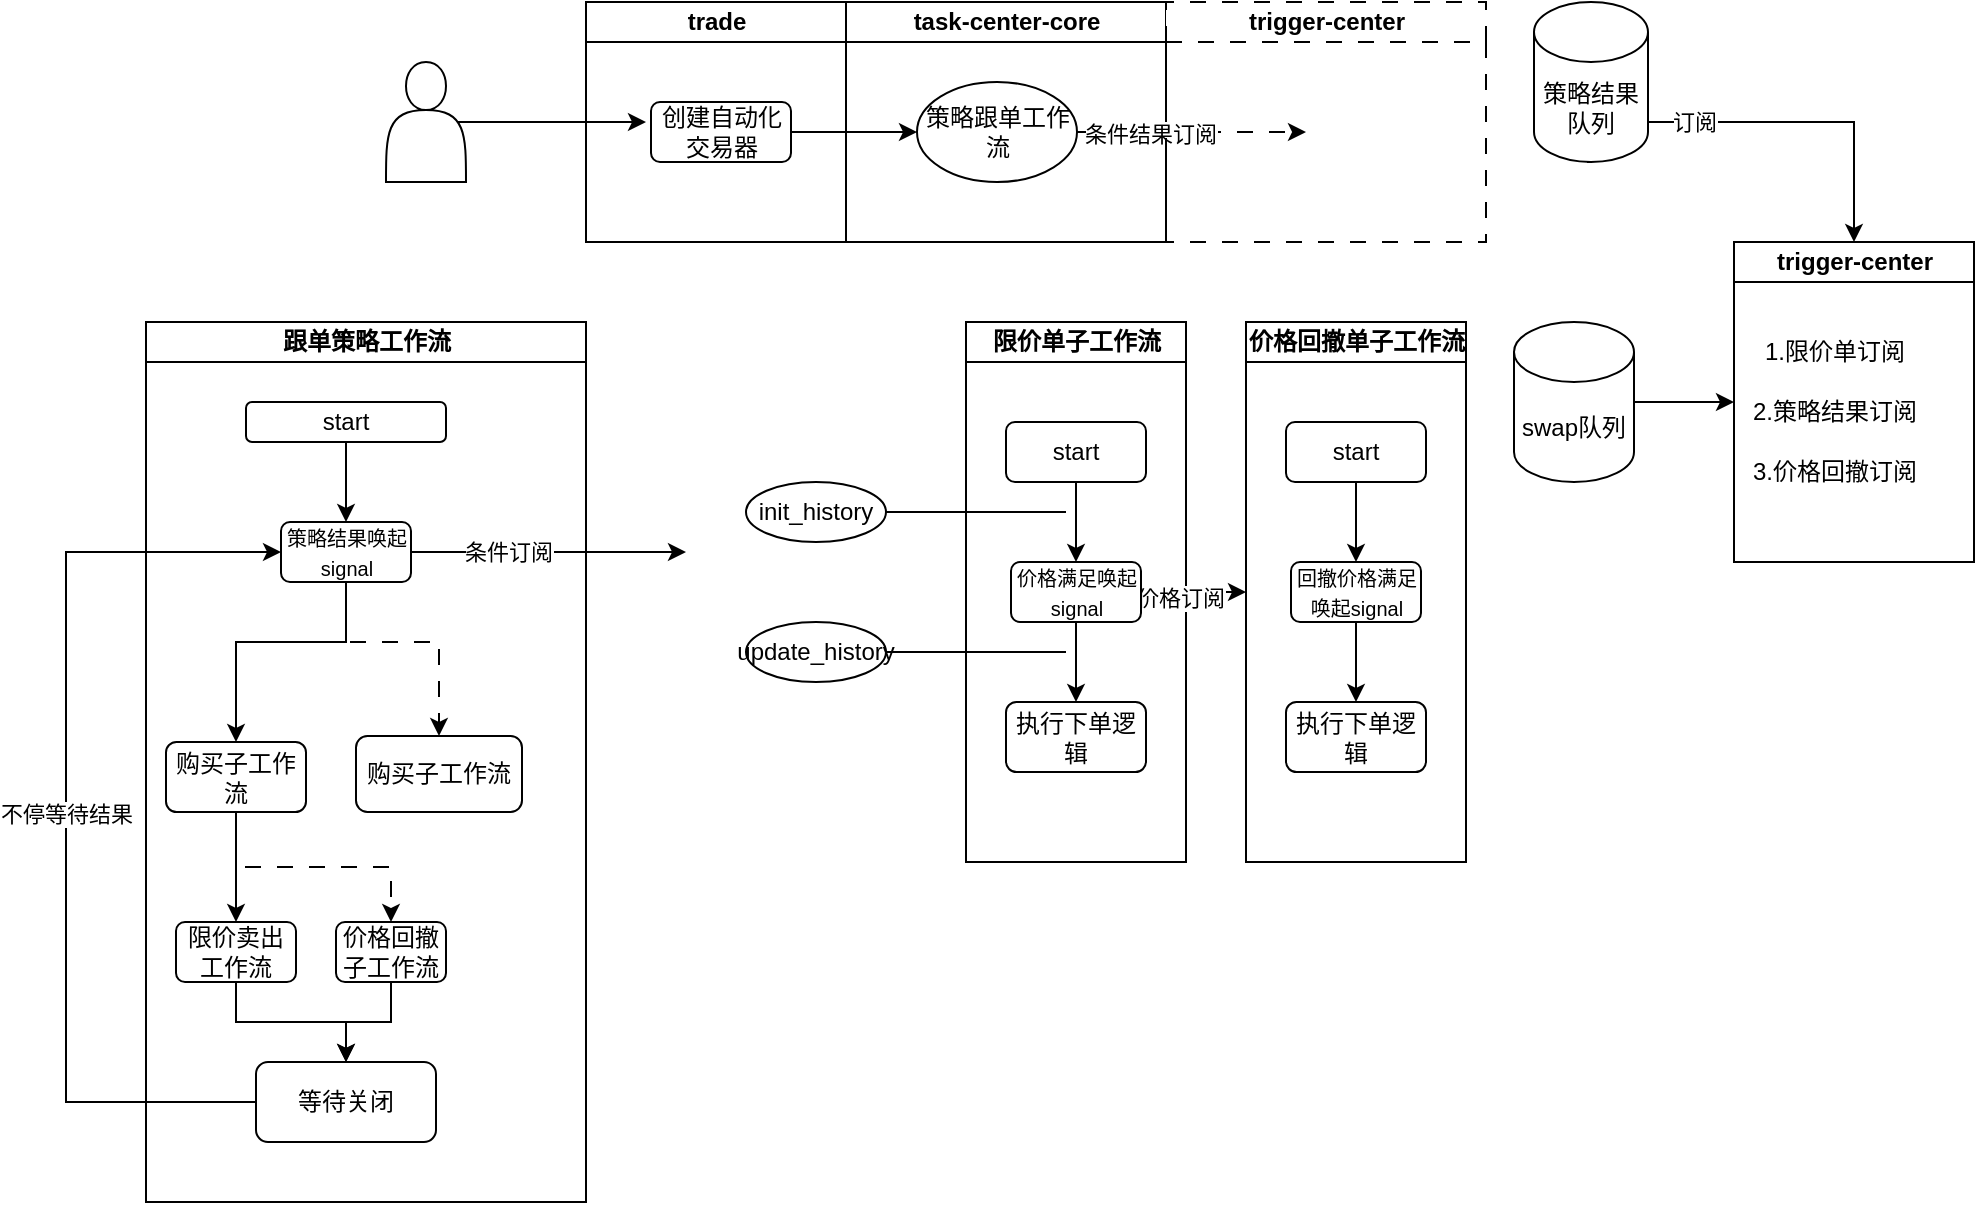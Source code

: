 <mxfile version="28.0.7">
  <diagram name="第 1 页" id="Wm7DjzOjhY3zY5XrvVqz">
    <mxGraphModel dx="2237" dy="775" grid="1" gridSize="10" guides="1" tooltips="1" connect="1" arrows="1" fold="1" page="1" pageScale="1" pageWidth="827" pageHeight="1169" math="0" shadow="0">
      <root>
        <mxCell id="0" />
        <mxCell id="1" parent="0" />
        <mxCell id="rgNBKKupeEj_MK_goelM-68" style="edgeStyle=orthogonalEdgeStyle;rounded=0;orthogonalLoop=1;jettySize=auto;html=1;exitX=0.9;exitY=0.5;exitDx=0;exitDy=0;exitPerimeter=0;" parent="1" source="tRNVDW8AJXRH3d491mD7-56" edge="1">
          <mxGeometry relative="1" as="geometry">
            <mxPoint x="-20" y="150" as="targetPoint" />
          </mxGeometry>
        </mxCell>
        <mxCell id="tRNVDW8AJXRH3d491mD7-56" value="" style="shape=actor;whiteSpace=wrap;html=1;" parent="1" vertex="1">
          <mxGeometry x="-150" y="120" width="40" height="60" as="geometry" />
        </mxCell>
        <mxCell id="rgNBKKupeEj_MK_goelM-48" style="edgeStyle=orthogonalEdgeStyle;rounded=0;orthogonalLoop=1;jettySize=auto;html=1;exitX=0.5;exitY=1;exitDx=0;exitDy=0;exitPerimeter=0;entryX=0.5;entryY=0;entryDx=0;entryDy=0;" parent="1" source="tRNVDW8AJXRH3d491mD7-62" target="rgNBKKupeEj_MK_goelM-39" edge="1">
          <mxGeometry relative="1" as="geometry">
            <Array as="points">
              <mxPoint x="451" y="150" />
              <mxPoint x="584" y="150" />
            </Array>
          </mxGeometry>
        </mxCell>
        <mxCell id="rgNBKKupeEj_MK_goelM-49" value="订阅" style="edgeLabel;html=1;align=center;verticalAlign=middle;resizable=0;points=[];" parent="rgNBKKupeEj_MK_goelM-48" vertex="1" connectable="0">
          <mxGeometry x="-0.306" relative="1" as="geometry">
            <mxPoint as="offset" />
          </mxGeometry>
        </mxCell>
        <mxCell id="tRNVDW8AJXRH3d491mD7-62" value="策略结果队列" style="shape=cylinder3;whiteSpace=wrap;html=1;boundedLbl=1;backgroundOutline=1;size=15;" parent="1" vertex="1">
          <mxGeometry x="424" y="90" width="57" height="80" as="geometry" />
        </mxCell>
        <mxCell id="tRNVDW8AJXRH3d491mD7-53" value="trade" style="swimlane;startSize=20;html=1;" parent="1" vertex="1">
          <mxGeometry x="-50" y="90" width="130" height="120" as="geometry" />
        </mxCell>
        <mxCell id="tRNVDW8AJXRH3d491mD7-59" value="创建&lt;span style=&quot;background-color: transparent; color: light-dark(rgb(0, 0, 0), rgb(255, 255, 255));&quot;&gt;自动化交易器&lt;/span&gt;" style="rounded=1;whiteSpace=wrap;html=1;" parent="tRNVDW8AJXRH3d491mD7-53" vertex="1">
          <mxGeometry x="32.5" y="50" width="70" height="30" as="geometry" />
        </mxCell>
        <mxCell id="tRNVDW8AJXRH3d491mD7-54" value="task-center-core" style="swimlane;startSize=20;html=1;" parent="1" vertex="1">
          <mxGeometry x="80" y="90" width="160" height="120" as="geometry" />
        </mxCell>
        <mxCell id="rgNBKKupeEj_MK_goelM-58" style="edgeStyle=orthogonalEdgeStyle;rounded=0;orthogonalLoop=1;jettySize=auto;html=1;exitX=1;exitY=0.5;exitDx=0;exitDy=0;dashed=1;dashPattern=8 8;" parent="tRNVDW8AJXRH3d491mD7-54" source="tRNVDW8AJXRH3d491mD7-110" edge="1">
          <mxGeometry relative="1" as="geometry">
            <mxPoint x="230" y="65" as="targetPoint" />
          </mxGeometry>
        </mxCell>
        <mxCell id="rgNBKKupeEj_MK_goelM-59" value="条件结果订阅" style="edgeLabel;html=1;align=center;verticalAlign=middle;resizable=0;points=[];" parent="rgNBKKupeEj_MK_goelM-58" vertex="1" connectable="0">
          <mxGeometry x="-0.365" y="-1" relative="1" as="geometry">
            <mxPoint as="offset" />
          </mxGeometry>
        </mxCell>
        <mxCell id="tRNVDW8AJXRH3d491mD7-110" value="策略跟单工作流" style="ellipse;whiteSpace=wrap;html=1;" parent="tRNVDW8AJXRH3d491mD7-54" vertex="1">
          <mxGeometry x="35.5" y="40" width="80" height="50" as="geometry" />
        </mxCell>
        <mxCell id="rgNBKKupeEj_MK_goelM-20" value="跟单策略工作流" style="swimlane;startSize=20;html=1;" parent="1" vertex="1">
          <mxGeometry x="-270" y="250" width="220" height="440" as="geometry" />
        </mxCell>
        <mxCell id="rgNBKKupeEj_MK_goelM-24" style="edgeStyle=orthogonalEdgeStyle;rounded=0;orthogonalLoop=1;jettySize=auto;html=1;exitX=0.5;exitY=1;exitDx=0;exitDy=0;entryX=0.5;entryY=0;entryDx=0;entryDy=0;" parent="rgNBKKupeEj_MK_goelM-20" source="rgNBKKupeEj_MK_goelM-21" target="rgNBKKupeEj_MK_goelM-22" edge="1">
          <mxGeometry relative="1" as="geometry" />
        </mxCell>
        <mxCell id="rgNBKKupeEj_MK_goelM-21" value="start" style="rounded=1;whiteSpace=wrap;html=1;" parent="rgNBKKupeEj_MK_goelM-20" vertex="1">
          <mxGeometry x="50" y="40" width="100" height="20" as="geometry" />
        </mxCell>
        <mxCell id="rgNBKKupeEj_MK_goelM-25" style="edgeStyle=orthogonalEdgeStyle;rounded=0;orthogonalLoop=1;jettySize=auto;html=1;exitX=0.5;exitY=1;exitDx=0;exitDy=0;entryX=0.5;entryY=0;entryDx=0;entryDy=0;" parent="rgNBKKupeEj_MK_goelM-20" source="rgNBKKupeEj_MK_goelM-22" target="rgNBKKupeEj_MK_goelM-23" edge="1">
          <mxGeometry relative="1" as="geometry">
            <Array as="points">
              <mxPoint x="100" y="160" />
              <mxPoint x="45" y="160" />
            </Array>
          </mxGeometry>
        </mxCell>
        <mxCell id="xhZTuCKGOpIAQWs4_32T-6" style="edgeStyle=orthogonalEdgeStyle;rounded=0;orthogonalLoop=1;jettySize=auto;html=1;exitX=0.5;exitY=1;exitDx=0;exitDy=0;entryX=0.5;entryY=0;entryDx=0;entryDy=0;dashed=1;dashPattern=8 8;" edge="1" parent="rgNBKKupeEj_MK_goelM-20" source="rgNBKKupeEj_MK_goelM-22" target="xhZTuCKGOpIAQWs4_32T-5">
          <mxGeometry relative="1" as="geometry">
            <Array as="points">
              <mxPoint x="100" y="160" />
              <mxPoint x="147" y="160" />
            </Array>
          </mxGeometry>
        </mxCell>
        <mxCell id="xhZTuCKGOpIAQWs4_32T-21" style="edgeStyle=orthogonalEdgeStyle;rounded=0;orthogonalLoop=1;jettySize=auto;html=1;exitX=1;exitY=0.5;exitDx=0;exitDy=0;" edge="1" parent="rgNBKKupeEj_MK_goelM-20" source="rgNBKKupeEj_MK_goelM-22">
          <mxGeometry relative="1" as="geometry">
            <mxPoint x="270" y="115" as="targetPoint" />
          </mxGeometry>
        </mxCell>
        <mxCell id="xhZTuCKGOpIAQWs4_32T-22" value="条件订阅" style="edgeLabel;html=1;align=center;verticalAlign=middle;resizable=0;points=[];" vertex="1" connectable="0" parent="xhZTuCKGOpIAQWs4_32T-21">
          <mxGeometry x="-0.297" relative="1" as="geometry">
            <mxPoint as="offset" />
          </mxGeometry>
        </mxCell>
        <mxCell id="rgNBKKupeEj_MK_goelM-22" value="&lt;span style=&quot;font-size: 10px;&quot;&gt;策略结果唤起signal&lt;/span&gt;" style="rounded=1;whiteSpace=wrap;html=1;" parent="rgNBKKupeEj_MK_goelM-20" vertex="1">
          <mxGeometry x="67.5" y="100" width="65" height="30" as="geometry" />
        </mxCell>
        <mxCell id="xhZTuCKGOpIAQWs4_32T-9" style="edgeStyle=orthogonalEdgeStyle;rounded=0;orthogonalLoop=1;jettySize=auto;html=1;exitX=0.5;exitY=1;exitDx=0;exitDy=0;entryX=0.5;entryY=0;entryDx=0;entryDy=0;" edge="1" parent="rgNBKKupeEj_MK_goelM-20" source="rgNBKKupeEj_MK_goelM-23" target="xhZTuCKGOpIAQWs4_32T-7">
          <mxGeometry relative="1" as="geometry" />
        </mxCell>
        <mxCell id="xhZTuCKGOpIAQWs4_32T-10" style="edgeStyle=orthogonalEdgeStyle;rounded=0;orthogonalLoop=1;jettySize=auto;html=1;exitX=0.5;exitY=1;exitDx=0;exitDy=0;entryX=0.5;entryY=0;entryDx=0;entryDy=0;dashed=1;dashPattern=8 8;" edge="1" parent="rgNBKKupeEj_MK_goelM-20" source="rgNBKKupeEj_MK_goelM-23" target="xhZTuCKGOpIAQWs4_32T-8">
          <mxGeometry relative="1" as="geometry" />
        </mxCell>
        <mxCell id="rgNBKKupeEj_MK_goelM-23" value="购买子工作流" style="rounded=1;whiteSpace=wrap;html=1;" parent="rgNBKKupeEj_MK_goelM-20" vertex="1">
          <mxGeometry x="10" y="210" width="70" height="35" as="geometry" />
        </mxCell>
        <mxCell id="xhZTuCKGOpIAQWs4_32T-5" value="购买子工作流" style="rounded=1;whiteSpace=wrap;html=1;" vertex="1" parent="rgNBKKupeEj_MK_goelM-20">
          <mxGeometry x="105" y="207" width="83" height="38" as="geometry" />
        </mxCell>
        <mxCell id="xhZTuCKGOpIAQWs4_32T-12" style="edgeStyle=orthogonalEdgeStyle;rounded=0;orthogonalLoop=1;jettySize=auto;html=1;exitX=0.5;exitY=1;exitDx=0;exitDy=0;entryX=0.5;entryY=0;entryDx=0;entryDy=0;" edge="1" parent="rgNBKKupeEj_MK_goelM-20" source="xhZTuCKGOpIAQWs4_32T-7" target="xhZTuCKGOpIAQWs4_32T-11">
          <mxGeometry relative="1" as="geometry" />
        </mxCell>
        <mxCell id="xhZTuCKGOpIAQWs4_32T-7" value="限价卖出工作流" style="rounded=1;whiteSpace=wrap;html=1;" vertex="1" parent="rgNBKKupeEj_MK_goelM-20">
          <mxGeometry x="15" y="300" width="60" height="30" as="geometry" />
        </mxCell>
        <mxCell id="xhZTuCKGOpIAQWs4_32T-13" style="edgeStyle=orthogonalEdgeStyle;rounded=0;orthogonalLoop=1;jettySize=auto;html=1;exitX=0.5;exitY=1;exitDx=0;exitDy=0;entryX=0.5;entryY=0;entryDx=0;entryDy=0;" edge="1" parent="rgNBKKupeEj_MK_goelM-20" source="xhZTuCKGOpIAQWs4_32T-8" target="xhZTuCKGOpIAQWs4_32T-11">
          <mxGeometry relative="1" as="geometry" />
        </mxCell>
        <mxCell id="xhZTuCKGOpIAQWs4_32T-8" value="价格回撤子工作流" style="rounded=1;whiteSpace=wrap;html=1;" vertex="1" parent="rgNBKKupeEj_MK_goelM-20">
          <mxGeometry x="95" y="300" width="55" height="30" as="geometry" />
        </mxCell>
        <mxCell id="xhZTuCKGOpIAQWs4_32T-14" value="不停等待结果" style="edgeStyle=orthogonalEdgeStyle;rounded=0;orthogonalLoop=1;jettySize=auto;html=1;exitX=0;exitY=0.5;exitDx=0;exitDy=0;entryX=0;entryY=0.5;entryDx=0;entryDy=0;" edge="1" parent="rgNBKKupeEj_MK_goelM-20" source="xhZTuCKGOpIAQWs4_32T-11" target="rgNBKKupeEj_MK_goelM-22">
          <mxGeometry relative="1" as="geometry">
            <mxPoint x="-50" y="110" as="targetPoint" />
            <Array as="points">
              <mxPoint x="-40" y="390" />
              <mxPoint x="-40" y="115" />
            </Array>
          </mxGeometry>
        </mxCell>
        <mxCell id="xhZTuCKGOpIAQWs4_32T-11" value="等待关闭" style="rounded=1;whiteSpace=wrap;html=1;" vertex="1" parent="rgNBKKupeEj_MK_goelM-20">
          <mxGeometry x="55" y="370" width="90" height="40" as="geometry" />
        </mxCell>
        <mxCell id="rgNBKKupeEj_MK_goelM-27" value="限价单子工作流" style="swimlane;startSize=20;html=1;" parent="1" vertex="1">
          <mxGeometry x="140" y="250" width="110" height="270" as="geometry" />
        </mxCell>
        <mxCell id="rgNBKKupeEj_MK_goelM-28" style="edgeStyle=orthogonalEdgeStyle;rounded=0;orthogonalLoop=1;jettySize=auto;html=1;exitX=0.5;exitY=1;exitDx=0;exitDy=0;entryX=0.5;entryY=0;entryDx=0;entryDy=0;" parent="rgNBKKupeEj_MK_goelM-27" source="rgNBKKupeEj_MK_goelM-29" target="rgNBKKupeEj_MK_goelM-31" edge="1">
          <mxGeometry relative="1" as="geometry">
            <Array as="points">
              <mxPoint x="55" y="100" />
              <mxPoint x="55" y="100" />
            </Array>
          </mxGeometry>
        </mxCell>
        <mxCell id="rgNBKKupeEj_MK_goelM-29" value="start" style="rounded=1;whiteSpace=wrap;html=1;" parent="rgNBKKupeEj_MK_goelM-27" vertex="1">
          <mxGeometry x="20" y="50" width="70" height="30" as="geometry" />
        </mxCell>
        <mxCell id="rgNBKKupeEj_MK_goelM-30" style="edgeStyle=orthogonalEdgeStyle;rounded=0;orthogonalLoop=1;jettySize=auto;html=1;exitX=0.5;exitY=1;exitDx=0;exitDy=0;entryX=0.5;entryY=0;entryDx=0;entryDy=0;" parent="rgNBKKupeEj_MK_goelM-27" source="rgNBKKupeEj_MK_goelM-31" target="rgNBKKupeEj_MK_goelM-32" edge="1">
          <mxGeometry relative="1" as="geometry" />
        </mxCell>
        <mxCell id="xhZTuCKGOpIAQWs4_32T-24" style="edgeStyle=orthogonalEdgeStyle;rounded=0;orthogonalLoop=1;jettySize=auto;html=1;exitX=1;exitY=0.5;exitDx=0;exitDy=0;" edge="1" parent="rgNBKKupeEj_MK_goelM-27" source="rgNBKKupeEj_MK_goelM-31">
          <mxGeometry relative="1" as="geometry">
            <mxPoint x="140" y="135" as="targetPoint" />
          </mxGeometry>
        </mxCell>
        <mxCell id="xhZTuCKGOpIAQWs4_32T-25" value="价格订阅" style="edgeLabel;html=1;align=center;verticalAlign=middle;resizable=0;points=[];" vertex="1" connectable="0" parent="xhZTuCKGOpIAQWs4_32T-24">
          <mxGeometry x="-0.264" y="-3" relative="1" as="geometry">
            <mxPoint as="offset" />
          </mxGeometry>
        </mxCell>
        <mxCell id="rgNBKKupeEj_MK_goelM-31" value="&lt;span style=&quot;font-size: 10px;&quot;&gt;价格满足唤起signal&lt;/span&gt;" style="rounded=1;whiteSpace=wrap;html=1;" parent="rgNBKKupeEj_MK_goelM-27" vertex="1">
          <mxGeometry x="22.5" y="120" width="65" height="30" as="geometry" />
        </mxCell>
        <mxCell id="rgNBKKupeEj_MK_goelM-32" value="执行下单逻辑" style="rounded=1;whiteSpace=wrap;html=1;" parent="rgNBKKupeEj_MK_goelM-27" vertex="1">
          <mxGeometry x="20" y="190" width="70" height="35" as="geometry" />
        </mxCell>
        <mxCell id="rgNBKKupeEj_MK_goelM-33" value="价格回撤单子工作流" style="swimlane;startSize=20;html=1;" parent="1" vertex="1">
          <mxGeometry x="280" y="250" width="110" height="270" as="geometry" />
        </mxCell>
        <mxCell id="rgNBKKupeEj_MK_goelM-34" style="edgeStyle=orthogonalEdgeStyle;rounded=0;orthogonalLoop=1;jettySize=auto;html=1;exitX=0.5;exitY=1;exitDx=0;exitDy=0;entryX=0.5;entryY=0;entryDx=0;entryDy=0;" parent="rgNBKKupeEj_MK_goelM-33" source="rgNBKKupeEj_MK_goelM-35" target="rgNBKKupeEj_MK_goelM-37" edge="1">
          <mxGeometry relative="1" as="geometry" />
        </mxCell>
        <mxCell id="rgNBKKupeEj_MK_goelM-35" value="start" style="rounded=1;whiteSpace=wrap;html=1;" parent="rgNBKKupeEj_MK_goelM-33" vertex="1">
          <mxGeometry x="20" y="50" width="70" height="30" as="geometry" />
        </mxCell>
        <mxCell id="rgNBKKupeEj_MK_goelM-36" style="edgeStyle=orthogonalEdgeStyle;rounded=0;orthogonalLoop=1;jettySize=auto;html=1;exitX=0.5;exitY=1;exitDx=0;exitDy=0;entryX=0.5;entryY=0;entryDx=0;entryDy=0;" parent="rgNBKKupeEj_MK_goelM-33" source="rgNBKKupeEj_MK_goelM-37" target="rgNBKKupeEj_MK_goelM-38" edge="1">
          <mxGeometry relative="1" as="geometry" />
        </mxCell>
        <mxCell id="rgNBKKupeEj_MK_goelM-37" value="&lt;span style=&quot;font-size: 10px;&quot;&gt;回撤价格满足唤起signal&lt;/span&gt;" style="rounded=1;whiteSpace=wrap;html=1;" parent="rgNBKKupeEj_MK_goelM-33" vertex="1">
          <mxGeometry x="22.5" y="120" width="65" height="30" as="geometry" />
        </mxCell>
        <mxCell id="rgNBKKupeEj_MK_goelM-38" value="执行下单逻辑" style="rounded=1;whiteSpace=wrap;html=1;" parent="rgNBKKupeEj_MK_goelM-33" vertex="1">
          <mxGeometry x="20" y="190" width="70" height="35" as="geometry" />
        </mxCell>
        <mxCell id="rgNBKKupeEj_MK_goelM-39" value="trigger-center" style="swimlane;startSize=20;html=1;" parent="1" vertex="1">
          <mxGeometry x="524" y="210" width="120" height="160" as="geometry">
            <mxRectangle x="80" y="720" width="110" height="30" as="alternateBounds" />
          </mxGeometry>
        </mxCell>
        <mxCell id="rgNBKKupeEj_MK_goelM-46" value="2.策略结果订阅" style="text;html=1;align=center;verticalAlign=middle;resizable=0;points=[];autosize=1;strokeColor=none;fillColor=none;" parent="rgNBKKupeEj_MK_goelM-39" vertex="1">
          <mxGeometry x="-5" y="70" width="110" height="30" as="geometry" />
        </mxCell>
        <mxCell id="rgNBKKupeEj_MK_goelM-47" value="3.价格回撤订阅" style="text;html=1;align=center;verticalAlign=middle;resizable=0;points=[];autosize=1;strokeColor=none;fillColor=none;" parent="rgNBKKupeEj_MK_goelM-39" vertex="1">
          <mxGeometry x="-5" y="100" width="110" height="30" as="geometry" />
        </mxCell>
        <mxCell id="rgNBKKupeEj_MK_goelM-45" value="1.限价单订阅" style="text;html=1;align=center;verticalAlign=middle;resizable=0;points=[];autosize=1;strokeColor=none;fillColor=none;" parent="rgNBKKupeEj_MK_goelM-39" vertex="1">
          <mxGeometry x="5" y="40" width="90" height="30" as="geometry" />
        </mxCell>
        <mxCell id="rgNBKKupeEj_MK_goelM-51" style="edgeStyle=orthogonalEdgeStyle;rounded=0;orthogonalLoop=1;jettySize=auto;html=1;exitX=1;exitY=0.5;exitDx=0;exitDy=0;exitPerimeter=0;" parent="1" source="rgNBKKupeEj_MK_goelM-50" target="rgNBKKupeEj_MK_goelM-39" edge="1">
          <mxGeometry relative="1" as="geometry" />
        </mxCell>
        <mxCell id="rgNBKKupeEj_MK_goelM-50" value="swap队列" style="shape=cylinder3;whiteSpace=wrap;html=1;boundedLbl=1;backgroundOutline=1;size=15;" parent="1" vertex="1">
          <mxGeometry x="414" y="250" width="60" height="80" as="geometry" />
        </mxCell>
        <mxCell id="rgNBKKupeEj_MK_goelM-53" style="edgeStyle=orthogonalEdgeStyle;rounded=0;orthogonalLoop=1;jettySize=auto;html=1;exitX=1;exitY=0.5;exitDx=0;exitDy=0;entryX=0;entryY=0.5;entryDx=0;entryDy=0;" parent="1" source="tRNVDW8AJXRH3d491mD7-59" target="tRNVDW8AJXRH3d491mD7-110" edge="1">
          <mxGeometry relative="1" as="geometry" />
        </mxCell>
        <mxCell id="rgNBKKupeEj_MK_goelM-54" value="trigger-center" style="swimlane;startSize=20;html=1;dashed=1;dashPattern=8 8;" parent="1" vertex="1">
          <mxGeometry x="240" y="90" width="160" height="120" as="geometry" />
        </mxCell>
        <mxCell id="xhZTuCKGOpIAQWs4_32T-19" style="edgeStyle=orthogonalEdgeStyle;rounded=0;orthogonalLoop=1;jettySize=auto;html=1;exitX=1;exitY=0.5;exitDx=0;exitDy=0;shape=wire;dashed=1;endArrow=none;endFill=0;" edge="1" parent="1" source="xhZTuCKGOpIAQWs4_32T-3">
          <mxGeometry relative="1" as="geometry">
            <mxPoint x="190" y="345" as="targetPoint" />
          </mxGeometry>
        </mxCell>
        <mxCell id="xhZTuCKGOpIAQWs4_32T-3" value="init_history" style="ellipse;whiteSpace=wrap;html=1;" vertex="1" parent="1">
          <mxGeometry x="30" y="330" width="70" height="30" as="geometry" />
        </mxCell>
        <mxCell id="xhZTuCKGOpIAQWs4_32T-20" style="edgeStyle=orthogonalEdgeStyle;rounded=0;orthogonalLoop=1;jettySize=auto;html=1;exitX=1;exitY=0.5;exitDx=0;exitDy=0;endArrow=none;endFill=0;" edge="1" parent="1" source="xhZTuCKGOpIAQWs4_32T-4">
          <mxGeometry relative="1" as="geometry">
            <mxPoint x="190" y="415" as="targetPoint" />
          </mxGeometry>
        </mxCell>
        <mxCell id="xhZTuCKGOpIAQWs4_32T-4" value="update_history" style="ellipse;whiteSpace=wrap;html=1;" vertex="1" parent="1">
          <mxGeometry x="30" y="400" width="70" height="30" as="geometry" />
        </mxCell>
      </root>
    </mxGraphModel>
  </diagram>
</mxfile>
